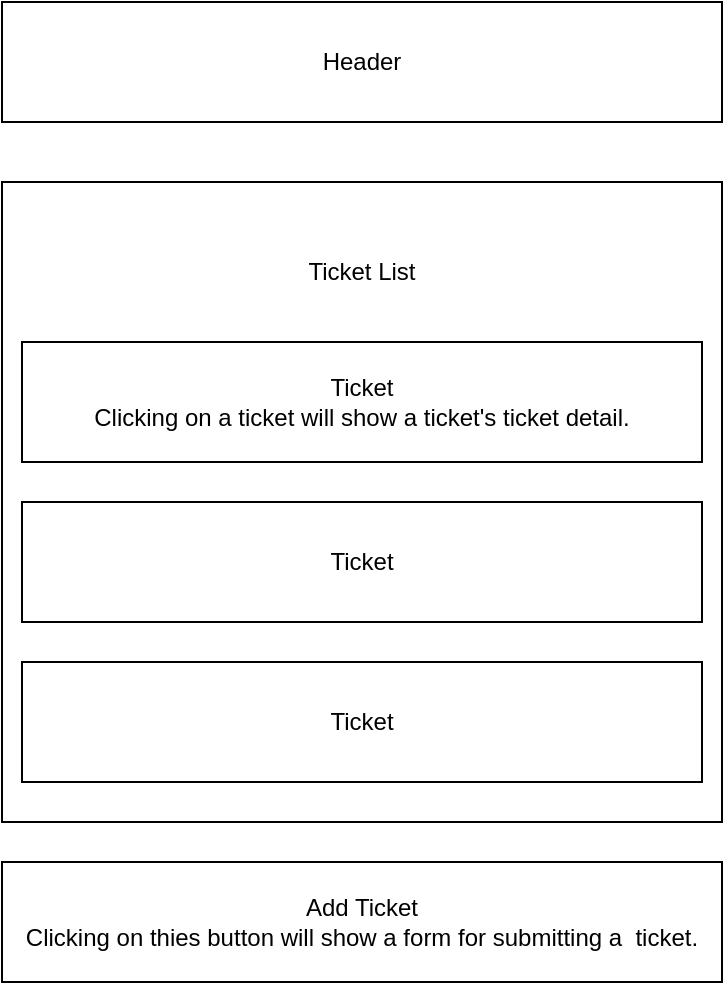 <mxfile version="21.1.8" type="device">
  <diagram name="Page-1" id="GPsY_Z-lqN_1dGaGNhLH">
    <mxGraphModel dx="989" dy="532" grid="1" gridSize="10" guides="1" tooltips="1" connect="1" arrows="1" fold="1" page="1" pageScale="1" pageWidth="850" pageHeight="1100" math="0" shadow="0">
      <root>
        <mxCell id="0" />
        <mxCell id="1" parent="0" />
        <mxCell id="tchHdSYBCSRbhbLZutpm-1" value="" style="rounded=0;whiteSpace=wrap;html=1;movable=1;resizable=1;rotatable=1;deletable=1;editable=1;locked=0;connectable=1;" vertex="1" parent="1">
          <mxGeometry x="120" y="350" width="360" height="320" as="geometry" />
        </mxCell>
        <mxCell id="tchHdSYBCSRbhbLZutpm-2" value="Header" style="rounded=0;whiteSpace=wrap;html=1;" vertex="1" parent="1">
          <mxGeometry x="120" y="260" width="360" height="60" as="geometry" />
        </mxCell>
        <mxCell id="tchHdSYBCSRbhbLZutpm-7" value="Ticket&lt;br&gt;Clicking on a ticket will show a ticket&#39;s ticket detail." style="rounded=0;whiteSpace=wrap;html=1;" vertex="1" parent="1">
          <mxGeometry x="130" y="430" width="340" height="60" as="geometry" />
        </mxCell>
        <mxCell id="tchHdSYBCSRbhbLZutpm-8" value="Ticket" style="rounded=0;whiteSpace=wrap;html=1;" vertex="1" parent="1">
          <mxGeometry x="130" y="510" width="340" height="60" as="geometry" />
        </mxCell>
        <mxCell id="tchHdSYBCSRbhbLZutpm-9" value="Ticket" style="rounded=0;whiteSpace=wrap;html=1;" vertex="1" parent="1">
          <mxGeometry x="130" y="590" width="340" height="60" as="geometry" />
        </mxCell>
        <mxCell id="tchHdSYBCSRbhbLZutpm-10" value="Add Ticket&lt;br&gt;Clicking on thies button will show a form for submitting a&amp;nbsp; ticket." style="rounded=0;whiteSpace=wrap;html=1;" vertex="1" parent="1">
          <mxGeometry x="120" y="690" width="360" height="60" as="geometry" />
        </mxCell>
        <mxCell id="tchHdSYBCSRbhbLZutpm-12" value="Ticket List" style="text;strokeColor=none;align=center;fillColor=none;html=1;verticalAlign=middle;whiteSpace=wrap;rounded=0;" vertex="1" parent="1">
          <mxGeometry x="210" y="380" width="180" height="30" as="geometry" />
        </mxCell>
      </root>
    </mxGraphModel>
  </diagram>
</mxfile>
